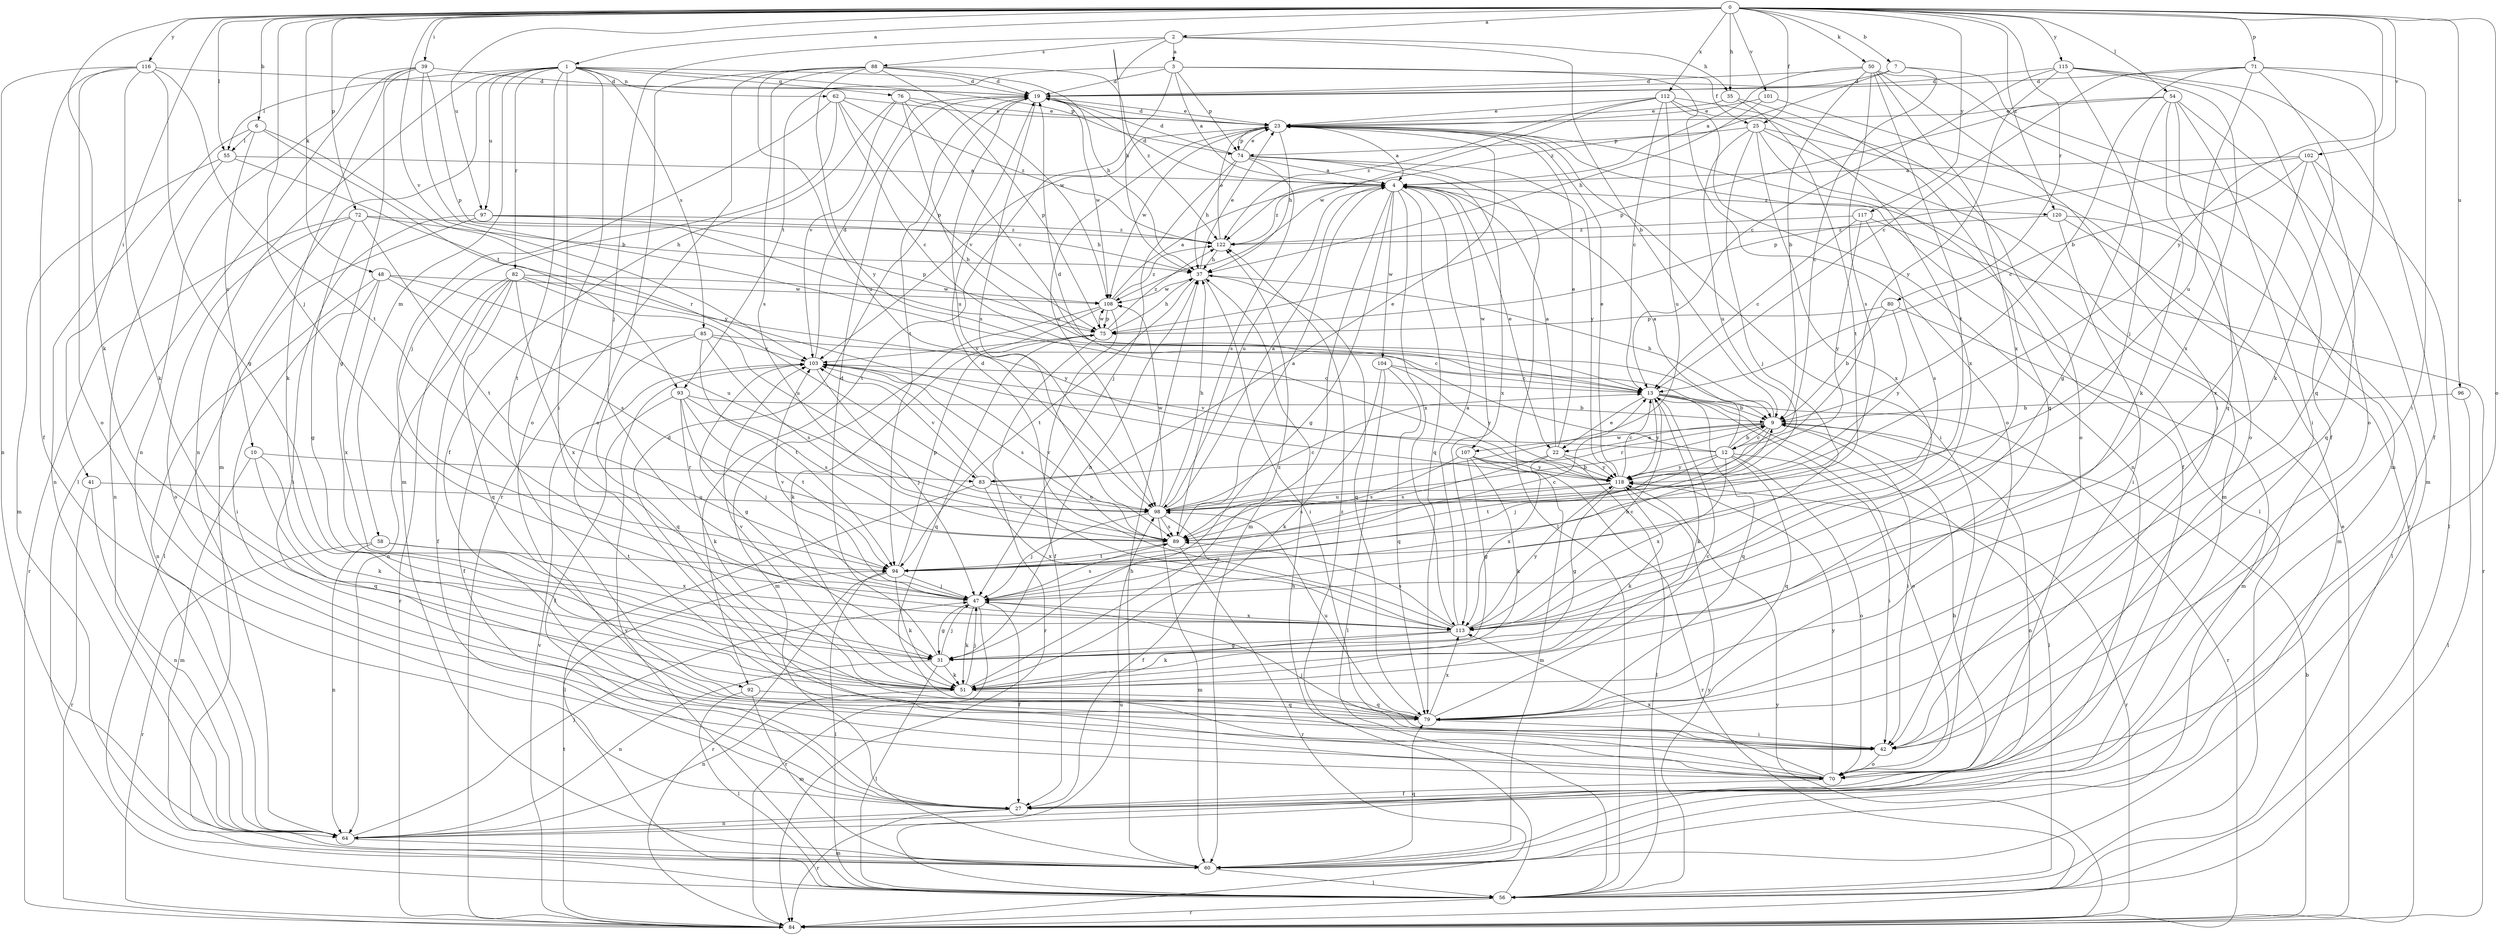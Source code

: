 strict digraph  {
0;
1;
2;
3;
4;
6;
7;
9;
10;
12;
13;
19;
22;
23;
25;
27;
31;
35;
37;
39;
41;
42;
47;
48;
50;
51;
54;
55;
56;
58;
60;
62;
64;
70;
71;
72;
74;
75;
76;
79;
80;
82;
83;
84;
85;
88;
89;
92;
93;
94;
96;
97;
98;
101;
102;
103;
104;
107;
108;
112;
113;
115;
116;
117;
118;
120;
122;
0 -> 1  [label=a];
0 -> 2  [label=a];
0 -> 6  [label=b];
0 -> 7  [label=b];
0 -> 25  [label=f];
0 -> 35  [label=h];
0 -> 39  [label=i];
0 -> 41  [label=i];
0 -> 47  [label=j];
0 -> 48  [label=k];
0 -> 50  [label=k];
0 -> 51  [label=k];
0 -> 54  [label=l];
0 -> 55  [label=l];
0 -> 70  [label=o];
0 -> 71  [label=p];
0 -> 72  [label=p];
0 -> 80  [label=r];
0 -> 96  [label=u];
0 -> 97  [label=u];
0 -> 101  [label=v];
0 -> 102  [label=v];
0 -> 103  [label=v];
0 -> 112  [label=x];
0 -> 115  [label=y];
0 -> 116  [label=y];
0 -> 117  [label=y];
0 -> 118  [label=y];
0 -> 120  [label=z];
1 -> 19  [label=d];
1 -> 42  [label=i];
1 -> 55  [label=l];
1 -> 58  [label=m];
1 -> 60  [label=m];
1 -> 62  [label=n];
1 -> 64  [label=n];
1 -> 70  [label=o];
1 -> 74  [label=p];
1 -> 76  [label=q];
1 -> 82  [label=r];
1 -> 85  [label=s];
1 -> 92  [label=t];
1 -> 97  [label=u];
2 -> 3  [label=a];
2 -> 9  [label=b];
2 -> 35  [label=h];
2 -> 37  [label=h];
2 -> 47  [label=j];
2 -> 88  [label=s];
3 -> 4  [label=a];
3 -> 19  [label=d];
3 -> 25  [label=f];
3 -> 70  [label=o];
3 -> 74  [label=p];
3 -> 92  [label=t];
3 -> 93  [label=t];
4 -> 19  [label=d];
4 -> 22  [label=e];
4 -> 31  [label=g];
4 -> 60  [label=m];
4 -> 79  [label=q];
4 -> 98  [label=u];
4 -> 104  [label=w];
4 -> 107  [label=w];
4 -> 113  [label=x];
4 -> 120  [label=z];
4 -> 122  [label=z];
6 -> 10  [label=c];
6 -> 55  [label=l];
6 -> 64  [label=n];
6 -> 83  [label=r];
6 -> 93  [label=t];
7 -> 12  [label=c];
7 -> 19  [label=d];
7 -> 27  [label=f];
7 -> 122  [label=z];
9 -> 12  [label=c];
9 -> 22  [label=e];
9 -> 37  [label=h];
9 -> 42  [label=i];
9 -> 47  [label=j];
9 -> 64  [label=n];
9 -> 83  [label=r];
9 -> 107  [label=w];
10 -> 51  [label=k];
10 -> 60  [label=m];
10 -> 79  [label=q];
10 -> 83  [label=r];
12 -> 4  [label=a];
12 -> 9  [label=b];
12 -> 19  [label=d];
12 -> 42  [label=i];
12 -> 70  [label=o];
12 -> 79  [label=q];
12 -> 94  [label=t];
12 -> 103  [label=v];
12 -> 113  [label=x];
12 -> 118  [label=y];
13 -> 9  [label=b];
13 -> 22  [label=e];
13 -> 51  [label=k];
13 -> 56  [label=l];
13 -> 70  [label=o];
13 -> 79  [label=q];
13 -> 84  [label=r];
13 -> 118  [label=y];
19 -> 23  [label=e];
19 -> 89  [label=s];
19 -> 94  [label=t];
19 -> 98  [label=u];
19 -> 108  [label=w];
22 -> 4  [label=a];
22 -> 23  [label=e];
22 -> 56  [label=l];
22 -> 89  [label=s];
22 -> 113  [label=x];
22 -> 118  [label=y];
23 -> 4  [label=a];
23 -> 19  [label=d];
23 -> 37  [label=h];
23 -> 42  [label=i];
23 -> 56  [label=l];
23 -> 74  [label=p];
23 -> 98  [label=u];
23 -> 103  [label=v];
23 -> 108  [label=w];
25 -> 27  [label=f];
25 -> 47  [label=j];
25 -> 60  [label=m];
25 -> 74  [label=p];
25 -> 84  [label=r];
25 -> 98  [label=u];
25 -> 113  [label=x];
27 -> 9  [label=b];
27 -> 64  [label=n];
27 -> 84  [label=r];
31 -> 19  [label=d];
31 -> 37  [label=h];
31 -> 47  [label=j];
31 -> 51  [label=k];
31 -> 56  [label=l];
31 -> 64  [label=n];
35 -> 23  [label=e];
35 -> 79  [label=q];
35 -> 94  [label=t];
37 -> 23  [label=e];
37 -> 42  [label=i];
37 -> 79  [label=q];
37 -> 94  [label=t];
37 -> 108  [label=w];
39 -> 9  [label=b];
39 -> 19  [label=d];
39 -> 31  [label=g];
39 -> 51  [label=k];
39 -> 56  [label=l];
39 -> 64  [label=n];
39 -> 75  [label=p];
41 -> 64  [label=n];
41 -> 84  [label=r];
41 -> 98  [label=u];
42 -> 47  [label=j];
42 -> 70  [label=o];
47 -> 9  [label=b];
47 -> 27  [label=f];
47 -> 31  [label=g];
47 -> 51  [label=k];
47 -> 84  [label=r];
47 -> 89  [label=s];
47 -> 103  [label=v];
47 -> 113  [label=x];
48 -> 42  [label=i];
48 -> 64  [label=n];
48 -> 89  [label=s];
48 -> 98  [label=u];
48 -> 108  [label=w];
48 -> 113  [label=x];
50 -> 4  [label=a];
50 -> 9  [label=b];
50 -> 19  [label=d];
50 -> 42  [label=i];
50 -> 60  [label=m];
50 -> 89  [label=s];
50 -> 94  [label=t];
50 -> 113  [label=x];
51 -> 47  [label=j];
51 -> 64  [label=n];
51 -> 79  [label=q];
51 -> 103  [label=v];
51 -> 122  [label=z];
54 -> 23  [label=e];
54 -> 31  [label=g];
54 -> 42  [label=i];
54 -> 51  [label=k];
54 -> 60  [label=m];
54 -> 75  [label=p];
54 -> 79  [label=q];
55 -> 4  [label=a];
55 -> 60  [label=m];
55 -> 64  [label=n];
55 -> 118  [label=y];
56 -> 37  [label=h];
56 -> 84  [label=r];
56 -> 98  [label=u];
56 -> 103  [label=v];
56 -> 118  [label=y];
58 -> 64  [label=n];
58 -> 84  [label=r];
58 -> 94  [label=t];
58 -> 113  [label=x];
60 -> 37  [label=h];
60 -> 56  [label=l];
60 -> 79  [label=q];
62 -> 13  [label=c];
62 -> 23  [label=e];
62 -> 47  [label=j];
62 -> 60  [label=m];
62 -> 75  [label=p];
62 -> 122  [label=z];
64 -> 47  [label=j];
64 -> 60  [label=m];
70 -> 19  [label=d];
70 -> 27  [label=f];
70 -> 113  [label=x];
70 -> 118  [label=y];
70 -> 122  [label=z];
71 -> 9  [label=b];
71 -> 13  [label=c];
71 -> 19  [label=d];
71 -> 42  [label=i];
71 -> 51  [label=k];
71 -> 79  [label=q];
71 -> 98  [label=u];
72 -> 31  [label=g];
72 -> 37  [label=h];
72 -> 70  [label=o];
72 -> 84  [label=r];
72 -> 94  [label=t];
72 -> 122  [label=z];
74 -> 4  [label=a];
74 -> 19  [label=d];
74 -> 23  [label=e];
74 -> 37  [label=h];
74 -> 47  [label=j];
74 -> 56  [label=l];
74 -> 89  [label=s];
74 -> 113  [label=x];
74 -> 118  [label=y];
75 -> 37  [label=h];
75 -> 79  [label=q];
75 -> 84  [label=r];
75 -> 103  [label=v];
75 -> 108  [label=w];
75 -> 122  [label=z];
76 -> 9  [label=b];
76 -> 13  [label=c];
76 -> 23  [label=e];
76 -> 27  [label=f];
76 -> 75  [label=p];
76 -> 103  [label=v];
79 -> 13  [label=c];
79 -> 42  [label=i];
79 -> 98  [label=u];
79 -> 113  [label=x];
80 -> 9  [label=b];
80 -> 60  [label=m];
80 -> 75  [label=p];
80 -> 118  [label=y];
82 -> 27  [label=f];
82 -> 64  [label=n];
82 -> 79  [label=q];
82 -> 84  [label=r];
82 -> 98  [label=u];
82 -> 108  [label=w];
82 -> 113  [label=x];
82 -> 118  [label=y];
83 -> 23  [label=e];
83 -> 56  [label=l];
83 -> 98  [label=u];
83 -> 103  [label=v];
83 -> 113  [label=x];
84 -> 9  [label=b];
84 -> 23  [label=e];
84 -> 94  [label=t];
84 -> 103  [label=v];
84 -> 118  [label=y];
85 -> 13  [label=c];
85 -> 27  [label=f];
85 -> 79  [label=q];
85 -> 89  [label=s];
85 -> 94  [label=t];
85 -> 103  [label=v];
88 -> 19  [label=d];
88 -> 37  [label=h];
88 -> 70  [label=o];
88 -> 84  [label=r];
88 -> 89  [label=s];
88 -> 98  [label=u];
88 -> 108  [label=w];
88 -> 118  [label=y];
88 -> 122  [label=z];
89 -> 4  [label=a];
89 -> 84  [label=r];
89 -> 94  [label=t];
89 -> 103  [label=v];
92 -> 56  [label=l];
92 -> 60  [label=m];
92 -> 79  [label=q];
93 -> 9  [label=b];
93 -> 27  [label=f];
93 -> 47  [label=j];
93 -> 51  [label=k];
93 -> 89  [label=s];
93 -> 94  [label=t];
94 -> 13  [label=c];
94 -> 47  [label=j];
94 -> 51  [label=k];
94 -> 56  [label=l];
94 -> 75  [label=p];
94 -> 84  [label=r];
96 -> 9  [label=b];
96 -> 56  [label=l];
97 -> 37  [label=h];
97 -> 42  [label=i];
97 -> 56  [label=l];
97 -> 75  [label=p];
97 -> 122  [label=z];
98 -> 4  [label=a];
98 -> 9  [label=b];
98 -> 13  [label=c];
98 -> 27  [label=f];
98 -> 37  [label=h];
98 -> 47  [label=j];
98 -> 60  [label=m];
98 -> 89  [label=s];
98 -> 108  [label=w];
101 -> 23  [label=e];
101 -> 37  [label=h];
101 -> 70  [label=o];
102 -> 4  [label=a];
102 -> 13  [label=c];
102 -> 56  [label=l];
102 -> 75  [label=p];
102 -> 79  [label=q];
102 -> 113  [label=x];
103 -> 13  [label=c];
103 -> 19  [label=d];
103 -> 31  [label=g];
103 -> 47  [label=j];
103 -> 89  [label=s];
104 -> 13  [label=c];
104 -> 51  [label=k];
104 -> 56  [label=l];
104 -> 79  [label=q];
104 -> 118  [label=y];
107 -> 31  [label=g];
107 -> 51  [label=k];
107 -> 60  [label=m];
107 -> 84  [label=r];
107 -> 89  [label=s];
107 -> 118  [label=y];
108 -> 4  [label=a];
108 -> 27  [label=f];
108 -> 51  [label=k];
108 -> 60  [label=m];
108 -> 75  [label=p];
108 -> 122  [label=z];
112 -> 13  [label=c];
112 -> 23  [label=e];
112 -> 64  [label=n];
112 -> 70  [label=o];
112 -> 98  [label=u];
112 -> 108  [label=w];
112 -> 113  [label=x];
112 -> 122  [label=z];
113 -> 4  [label=a];
113 -> 13  [label=c];
113 -> 19  [label=d];
113 -> 31  [label=g];
113 -> 51  [label=k];
113 -> 89  [label=s];
113 -> 103  [label=v];
113 -> 118  [label=y];
115 -> 13  [label=c];
115 -> 19  [label=d];
115 -> 27  [label=f];
115 -> 47  [label=j];
115 -> 70  [label=o];
115 -> 113  [label=x];
115 -> 118  [label=y];
116 -> 19  [label=d];
116 -> 27  [label=f];
116 -> 31  [label=g];
116 -> 51  [label=k];
116 -> 64  [label=n];
116 -> 70  [label=o];
116 -> 94  [label=t];
117 -> 13  [label=c];
117 -> 84  [label=r];
117 -> 89  [label=s];
117 -> 118  [label=y];
117 -> 122  [label=z];
118 -> 13  [label=c];
118 -> 23  [label=e];
118 -> 31  [label=g];
118 -> 51  [label=k];
118 -> 84  [label=r];
118 -> 89  [label=s];
118 -> 98  [label=u];
120 -> 42  [label=i];
120 -> 56  [label=l];
120 -> 60  [label=m];
120 -> 122  [label=z];
122 -> 23  [label=e];
122 -> 37  [label=h];
}
